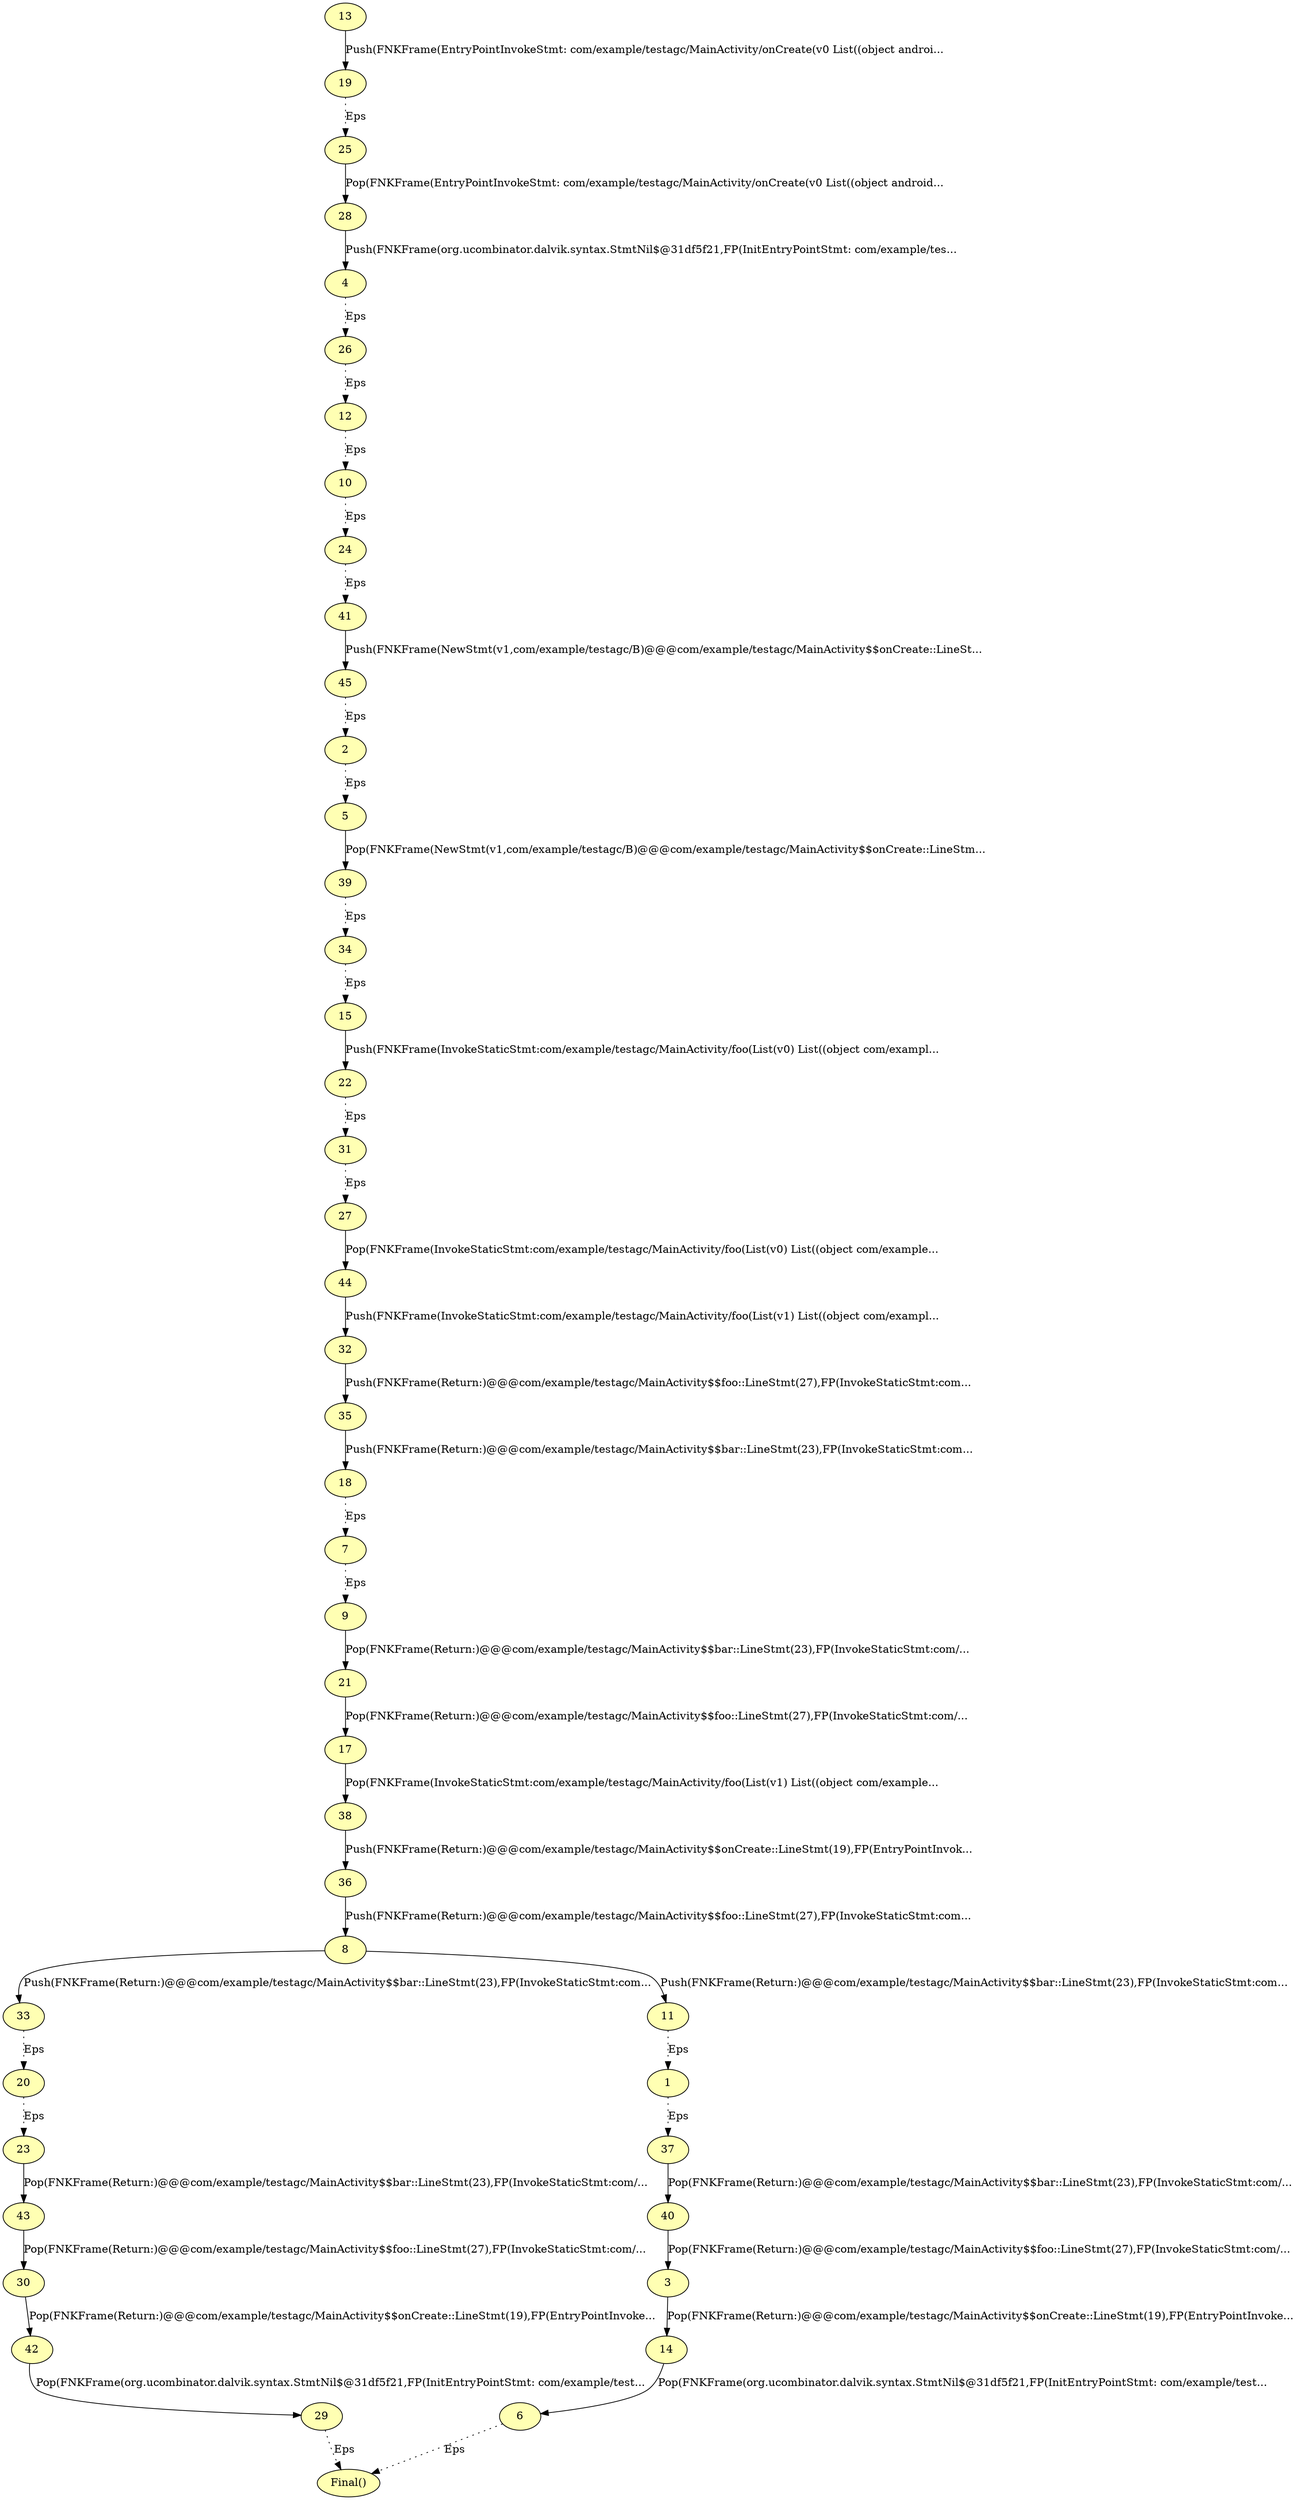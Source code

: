 digraph BST {
 
 "19" [style=filled, fillcolor=2, colorscheme=set312, URL="19.html"];
"25" [style=filled, fillcolor=2, colorscheme=set312, URL="25.html"];
"19" -> "25" [style=dotted,  label="Eps"];
"35" [style=filled, fillcolor=2, colorscheme=set312, URL="35.html"];
"18" [style=filled, fillcolor=2, colorscheme=set312, URL="18.html"];
"35" -> "18" [  label="Push(FNKFrame(Return:)@@@com/example/testagc/MainActivity$$bar::LineStmt(23),FP(InvokeStaticStmt:com..."];
"41" [style=filled, fillcolor=2, colorscheme=set312, URL="41.html"];
"45" [style=filled, fillcolor=2, colorscheme=set312, URL="45.html"];
"41" -> "45" [  label="Push(FNKFrame(NewStmt(v1,com/example/testagc/B)@@@com/example/testagc/MainActivity$$onCreate::LineSt..."];
"18" [style=filled, fillcolor=2, colorscheme=set312, URL="18.html"];
"7" [style=filled, fillcolor=2, colorscheme=set312, URL="7.html"];
"18" -> "7" [style=dotted,  label="Eps"];
"23" [style=filled, fillcolor=2, colorscheme=set312, URL="23.html"];
"43" [style=filled, fillcolor=2, colorscheme=set312, URL="43.html"];
"23" -> "43" [  label="Pop(FNKFrame(Return:)@@@com/example/testagc/MainActivity$$bar::LineStmt(23),FP(InvokeStaticStmt:com/..."];
"8" [style=filled, fillcolor=2, colorscheme=set312, URL="8.html"];
"33" [style=filled, fillcolor=2, colorscheme=set312, URL="33.html"];
"8" -> "33" [  label="Push(FNKFrame(Return:)@@@com/example/testagc/MainActivity$$bar::LineStmt(23),FP(InvokeStaticStmt:com..."];
"25" [style=filled, fillcolor=2, colorscheme=set312, URL="25.html"];
"28" [style=filled, fillcolor=2, colorscheme=set312, URL="28.html"];
"25" -> "28" [  label="Pop(FNKFrame(EntryPointInvokeStmt: com/example/testagc/MainActivity/onCreate(v0 List((object android..."];
"34" [style=filled, fillcolor=2, colorscheme=set312, URL="34.html"];
"15" [style=filled, fillcolor=2, colorscheme=set312, URL="15.html"];
"34" -> "15" [style=dotted,  label="Eps"];
"24" [style=filled, fillcolor=2, colorscheme=set312, URL="24.html"];
"41" [style=filled, fillcolor=2, colorscheme=set312, URL="41.html"];
"24" -> "41" [style=dotted,  label="Eps"];
"45" [style=filled, fillcolor=2, colorscheme=set312, URL="45.html"];
"2" [style=filled, fillcolor=2, colorscheme=set312, URL="2.html"];
"45" -> "2" [style=dotted,  label="Eps"];
"38" [style=filled, fillcolor=2, colorscheme=set312, URL="38.html"];
"36" [style=filled, fillcolor=2, colorscheme=set312, URL="36.html"];
"38" -> "36" [  label="Push(FNKFrame(Return:)@@@com/example/testagc/MainActivity$$onCreate::LineStmt(19),FP(EntryPointInvok..."];
"33" [style=filled, fillcolor=2, colorscheme=set312, URL="33.html"];
"20" [style=filled, fillcolor=2, colorscheme=set312, URL="20.html"];
"33" -> "20" [style=dotted,  label="Eps"];
"22" [style=filled, fillcolor=2, colorscheme=set312, URL="22.html"];
"31" [style=filled, fillcolor=2, colorscheme=set312, URL="31.html"];
"22" -> "31" [style=dotted,  label="Eps"];
"21" [style=filled, fillcolor=2, colorscheme=set312, URL="21.html"];
"17" [style=filled, fillcolor=2, colorscheme=set312, URL="17.html"];
"21" -> "17" [  label="Pop(FNKFrame(Return:)@@@com/example/testagc/MainActivity$$foo::LineStmt(27),FP(InvokeStaticStmt:com/..."];
"20" [style=filled, fillcolor=2, colorscheme=set312, URL="20.html"];
"23" [style=filled, fillcolor=2, colorscheme=set312, URL="23.html"];
"20" -> "23" [style=dotted,  label="Eps"];
"3" [style=filled, fillcolor=2, colorscheme=set312, URL="3.html"];
"14" [style=filled, fillcolor=2, colorscheme=set312, URL="14.html"];
"3" -> "14" [  label="Pop(FNKFrame(Return:)@@@com/example/testagc/MainActivity$$onCreate::LineStmt(19),FP(EntryPointInvoke..."];
"1" [style=filled, fillcolor=2, colorscheme=set312, URL="1.html"];
"37" [style=filled, fillcolor=2, colorscheme=set312, URL="37.html"];
"1" -> "37" [style=dotted,  label="Eps"];
"31" [style=filled, fillcolor=2, colorscheme=set312, URL="31.html"];
"27" [style=filled, fillcolor=2, colorscheme=set312, URL="27.html"];
"31" -> "27" [style=dotted,  label="Eps"];
"12" [style=filled, fillcolor=2, colorscheme=set312, URL="12.html"];
"10" [style=filled, fillcolor=2, colorscheme=set312, URL="10.html"];
"12" -> "10" [style=dotted,  label="Eps"];
"5" [style=filled, fillcolor=2, colorscheme=set312, URL="5.html"];
"39" [style=filled, fillcolor=2, colorscheme=set312, URL="39.html"];
"5" -> "39" [  label="Pop(FNKFrame(NewStmt(v1,com/example/testagc/B)@@@com/example/testagc/MainActivity$$onCreate::LineStm..."];
"4" [style=filled, fillcolor=2, colorscheme=set312, URL="4.html"];
"26" [style=filled, fillcolor=2, colorscheme=set312, URL="26.html"];
"4" -> "26" [style=dotted,  label="Eps"];
"29" [style=filled, fillcolor=2, colorscheme=set312, URL="29.html"];
"Final()" [style=filled, fillcolor=2, colorscheme=set312, URL="16.html"];
"29" -> "Final()" [style=dotted,  label="Eps"];
"36" [style=filled, fillcolor=2, colorscheme=set312, URL="36.html"];
"8" [style=filled, fillcolor=2, colorscheme=set312, URL="8.html"];
"36" -> "8" [  label="Push(FNKFrame(Return:)@@@com/example/testagc/MainActivity$$foo::LineStmt(27),FP(InvokeStaticStmt:com..."];
"17" [style=filled, fillcolor=2, colorscheme=set312, URL="17.html"];
"38" [style=filled, fillcolor=2, colorscheme=set312, URL="38.html"];
"17" -> "38" [  label="Pop(FNKFrame(InvokeStaticStmt:com/example/testagc/MainActivity/foo(List(v1) List((object com/example..."];
"7" [style=filled, fillcolor=2, colorscheme=set312, URL="7.html"];
"9" [style=filled, fillcolor=2, colorscheme=set312, URL="9.html"];
"7" -> "9" [style=dotted,  label="Eps"];
"2" [style=filled, fillcolor=2, colorscheme=set312, URL="2.html"];
"5" [style=filled, fillcolor=2, colorscheme=set312, URL="5.html"];
"2" -> "5" [style=dotted,  label="Eps"];
"8" [style=filled, fillcolor=2, colorscheme=set312, URL="8.html"];
"11" [style=filled, fillcolor=2, colorscheme=set312, URL="11.html"];
"8" -> "11" [  label="Push(FNKFrame(Return:)@@@com/example/testagc/MainActivity$$bar::LineStmt(23),FP(InvokeStaticStmt:com..."];
"15" [style=filled, fillcolor=2, colorscheme=set312, URL="15.html"];
"22" [style=filled, fillcolor=2, colorscheme=set312, URL="22.html"];
"15" -> "22" [  label="Push(FNKFrame(InvokeStaticStmt:com/example/testagc/MainActivity/foo(List(v0) List((object com/exampl..."];
"42" [style=filled, fillcolor=2, colorscheme=set312, URL="42.html"];
"29" [style=filled, fillcolor=2, colorscheme=set312, URL="29.html"];
"42" -> "29" [  label="Pop(FNKFrame(org.ucombinator.dalvik.syntax.StmtNil$@31df5f21,FP(InitEntryPointStmt: com/example/test..."];
"14" [style=filled, fillcolor=2, colorscheme=set312, URL="14.html"];
"6" [style=filled, fillcolor=2, colorscheme=set312, URL="6.html"];
"14" -> "6" [  label="Pop(FNKFrame(org.ucombinator.dalvik.syntax.StmtNil$@31df5f21,FP(InitEntryPointStmt: com/example/test..."];
"28" [style=filled, fillcolor=2, colorscheme=set312, URL="28.html"];
"4" [style=filled, fillcolor=2, colorscheme=set312, URL="4.html"];
"28" -> "4" [  label="Push(FNKFrame(org.ucombinator.dalvik.syntax.StmtNil$@31df5f21,FP(InitEntryPointStmt: com/example/tes..."];
"44" [style=filled, fillcolor=2, colorscheme=set312, URL="44.html"];
"32" [style=filled, fillcolor=2, colorscheme=set312, URL="32.html"];
"44" -> "32" [  label="Push(FNKFrame(InvokeStaticStmt:com/example/testagc/MainActivity/foo(List(v1) List((object com/exampl..."];
"9" [style=filled, fillcolor=2, colorscheme=set312, URL="9.html"];
"21" [style=filled, fillcolor=2, colorscheme=set312, URL="21.html"];
"9" -> "21" [  label="Pop(FNKFrame(Return:)@@@com/example/testagc/MainActivity$$bar::LineStmt(23),FP(InvokeStaticStmt:com/..."];
"43" [style=filled, fillcolor=2, colorscheme=set312, URL="43.html"];
"30" [style=filled, fillcolor=2, colorscheme=set312, URL="30.html"];
"43" -> "30" [  label="Pop(FNKFrame(Return:)@@@com/example/testagc/MainActivity$$foo::LineStmt(27),FP(InvokeStaticStmt:com/..."];
"32" [style=filled, fillcolor=2, colorscheme=set312, URL="32.html"];
"35" [style=filled, fillcolor=2, colorscheme=set312, URL="35.html"];
"32" -> "35" [  label="Push(FNKFrame(Return:)@@@com/example/testagc/MainActivity$$foo::LineStmt(27),FP(InvokeStaticStmt:com..."];
"11" [style=filled, fillcolor=2, colorscheme=set312, URL="11.html"];
"1" [style=filled, fillcolor=2, colorscheme=set312, URL="1.html"];
"11" -> "1" [style=dotted,  label="Eps"];
"39" [style=filled, fillcolor=2, colorscheme=set312, URL="39.html"];
"34" [style=filled, fillcolor=2, colorscheme=set312, URL="34.html"];
"39" -> "34" [style=dotted,  label="Eps"];
"6" [style=filled, fillcolor=2, colorscheme=set312, URL="6.html"];
"Final()" [style=filled, fillcolor=2, colorscheme=set312, URL="16.html"];
"6" -> "Final()" [style=dotted,  label="Eps"];
"37" [style=filled, fillcolor=2, colorscheme=set312, URL="37.html"];
"40" [style=filled, fillcolor=2, colorscheme=set312, URL="40.html"];
"37" -> "40" [  label="Pop(FNKFrame(Return:)@@@com/example/testagc/MainActivity$$bar::LineStmt(23),FP(InvokeStaticStmt:com/..."];
"40" [style=filled, fillcolor=2, colorscheme=set312, URL="40.html"];
"3" [style=filled, fillcolor=2, colorscheme=set312, URL="3.html"];
"40" -> "3" [  label="Pop(FNKFrame(Return:)@@@com/example/testagc/MainActivity$$foo::LineStmt(27),FP(InvokeStaticStmt:com/..."];
"26" [style=filled, fillcolor=2, colorscheme=set312, URL="26.html"];
"12" [style=filled, fillcolor=2, colorscheme=set312, URL="12.html"];
"26" -> "12" [style=dotted,  label="Eps"];
"30" [style=filled, fillcolor=2, colorscheme=set312, URL="30.html"];
"42" [style=filled, fillcolor=2, colorscheme=set312, URL="42.html"];
"30" -> "42" [  label="Pop(FNKFrame(Return:)@@@com/example/testagc/MainActivity$$onCreate::LineStmt(19),FP(EntryPointInvoke..."];
"27" [style=filled, fillcolor=2, colorscheme=set312, URL="27.html"];
"44" [style=filled, fillcolor=2, colorscheme=set312, URL="44.html"];
"27" -> "44" [  label="Pop(FNKFrame(InvokeStaticStmt:com/example/testagc/MainActivity/foo(List(v0) List((object com/example..."];
"10" [style=filled, fillcolor=2, colorscheme=set312, URL="10.html"];
"24" [style=filled, fillcolor=2, colorscheme=set312, URL="24.html"];
"10" -> "24" [style=dotted,  label="Eps"];
"13" [style=filled, fillcolor=2, colorscheme=set312, URL="13.html"];
"19" [style=filled, fillcolor=2, colorscheme=set312, URL="19.html"];
"13" -> "19" [  label="Push(FNKFrame(EntryPointInvokeStmt: com/example/testagc/MainActivity/onCreate(v0 List((object androi..."];
}
